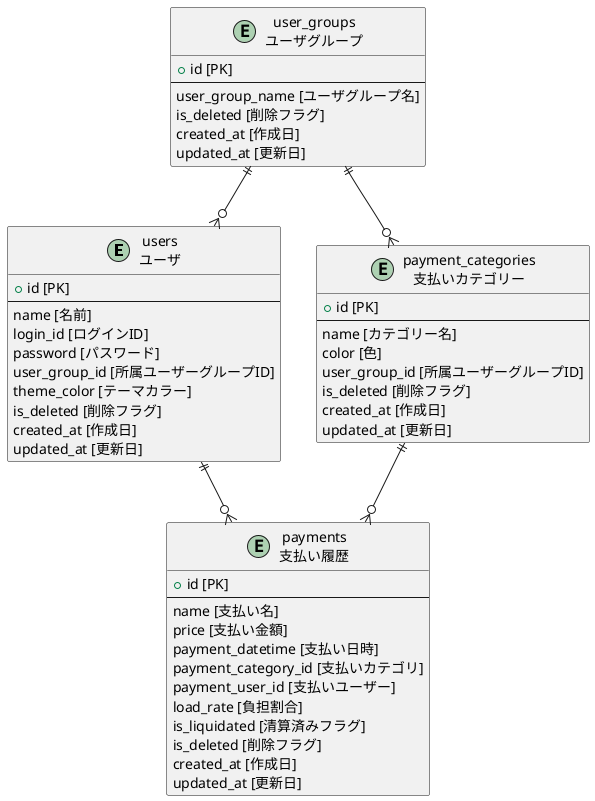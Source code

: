 ```plantuml
@startuml
entity users as "users\nユーザ" {
  + id [PK]
  --
  name [名前]
  login_id [ログインID]
  password [パスワード]
  user_group_id [所属ユーザーグループID]
  theme_color [テーマカラー]
  is_deleted [削除フラグ]
  created_at [作成日]
  updated_at [更新日]
}

entity user_groups as "user_groups\nユーザグループ" {
  + id [PK]
  --
  user_group_name [ユーザグループ名]
'   owner_user [グループ所有者]
  is_deleted [削除フラグ]
  created_at [作成日]
  updated_at [更新日]
}

entity payments as "payments\n支払い履歴" {
  + id [PK]
  --
  name [支払い名]
  price [支払い金額]
  payment_datetime [支払い日時]
  payment_category_id [支払いカテゴリ]
'   user_group_name [ユーザグループ名]
  payment_user_id [支払いユーザー] 
'   デフォルトでログインユーザーが支払いユーザになる
  load_rate [負担割合]
  is_liquidated [清算済みフラグ]
  is_deleted [削除フラグ]
  created_at [作成日]
  updated_at [更新日]
}

entity payment_categories as "payment_categories\n支払いカテゴリー" {
  + id [PK]
  --
  name [カテゴリー名]
  color [色]
  user_group_id [所属ユーザーグループID]
  is_deleted [削除フラグ]
  created_at [作成日]
  updated_at [更新日]
}

user_groups ||-d-o{ users
users ||-d-o{ payments
payment_categories ||-d-o{ payments
user_groups ||-d-o{ payment_categories
@enduml
```